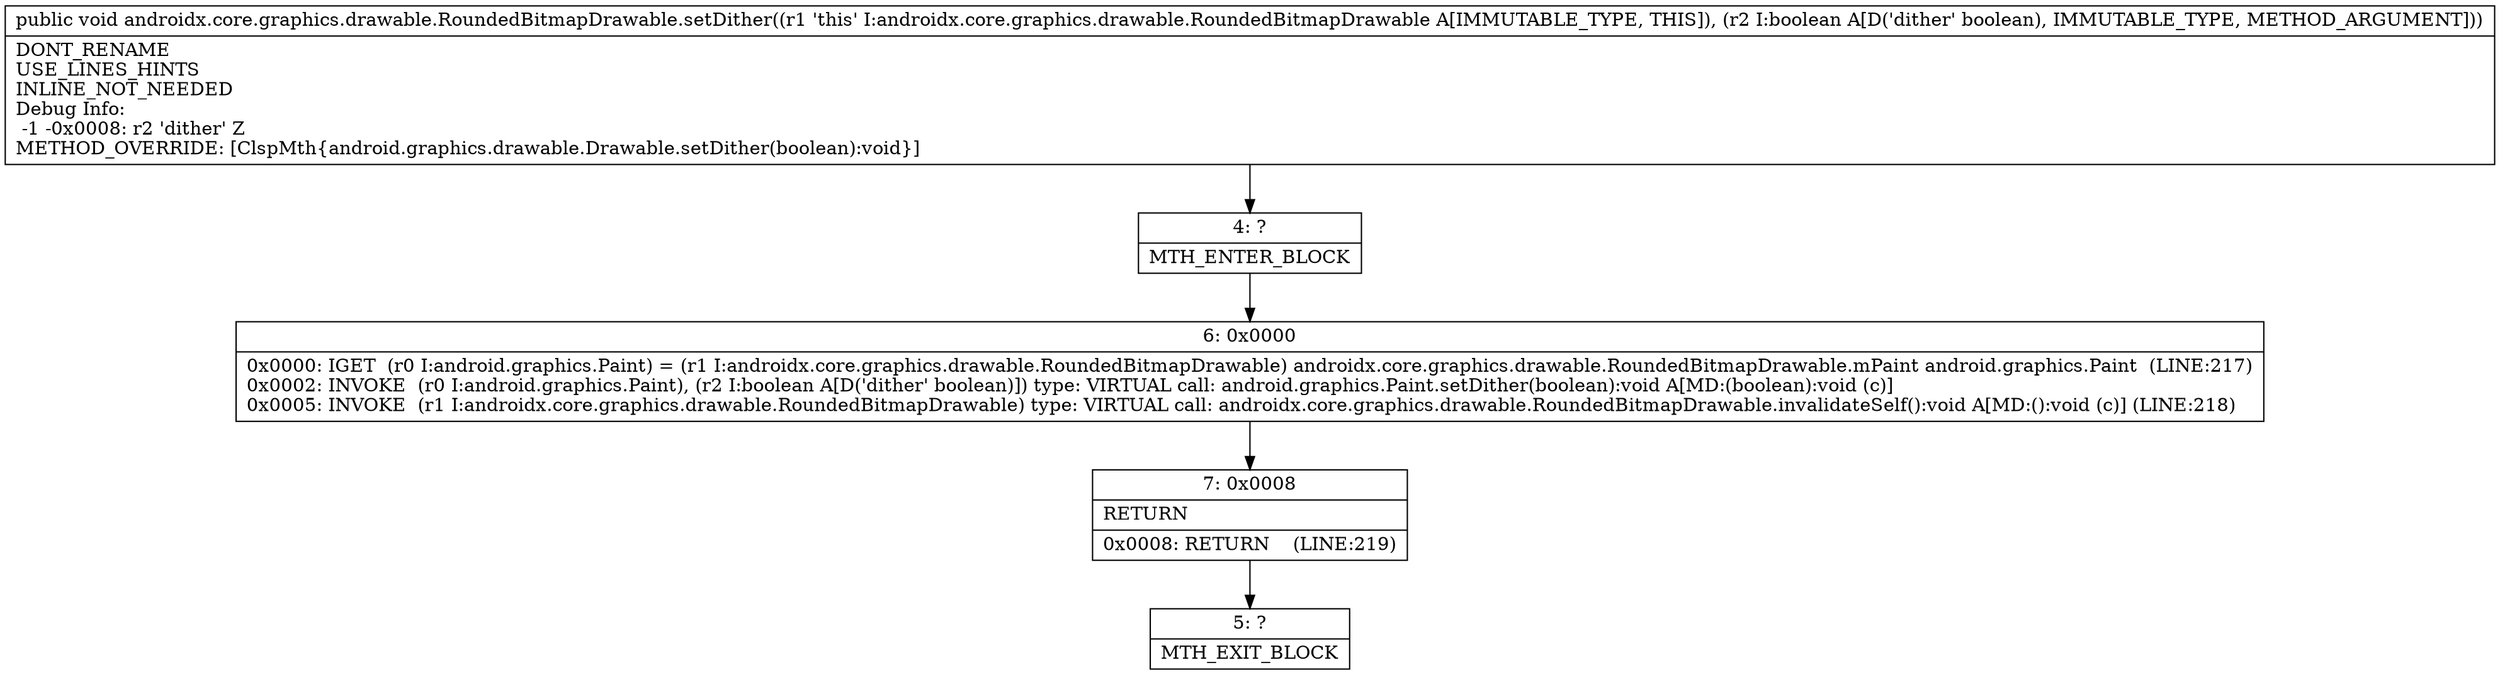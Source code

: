 digraph "CFG forandroidx.core.graphics.drawable.RoundedBitmapDrawable.setDither(Z)V" {
Node_4 [shape=record,label="{4\:\ ?|MTH_ENTER_BLOCK\l}"];
Node_6 [shape=record,label="{6\:\ 0x0000|0x0000: IGET  (r0 I:android.graphics.Paint) = (r1 I:androidx.core.graphics.drawable.RoundedBitmapDrawable) androidx.core.graphics.drawable.RoundedBitmapDrawable.mPaint android.graphics.Paint  (LINE:217)\l0x0002: INVOKE  (r0 I:android.graphics.Paint), (r2 I:boolean A[D('dither' boolean)]) type: VIRTUAL call: android.graphics.Paint.setDither(boolean):void A[MD:(boolean):void (c)]\l0x0005: INVOKE  (r1 I:androidx.core.graphics.drawable.RoundedBitmapDrawable) type: VIRTUAL call: androidx.core.graphics.drawable.RoundedBitmapDrawable.invalidateSelf():void A[MD:():void (c)] (LINE:218)\l}"];
Node_7 [shape=record,label="{7\:\ 0x0008|RETURN\l|0x0008: RETURN    (LINE:219)\l}"];
Node_5 [shape=record,label="{5\:\ ?|MTH_EXIT_BLOCK\l}"];
MethodNode[shape=record,label="{public void androidx.core.graphics.drawable.RoundedBitmapDrawable.setDither((r1 'this' I:androidx.core.graphics.drawable.RoundedBitmapDrawable A[IMMUTABLE_TYPE, THIS]), (r2 I:boolean A[D('dither' boolean), IMMUTABLE_TYPE, METHOD_ARGUMENT]))  | DONT_RENAME\lUSE_LINES_HINTS\lINLINE_NOT_NEEDED\lDebug Info:\l  \-1 \-0x0008: r2 'dither' Z\lMETHOD_OVERRIDE: [ClspMth\{android.graphics.drawable.Drawable.setDither(boolean):void\}]\l}"];
MethodNode -> Node_4;Node_4 -> Node_6;
Node_6 -> Node_7;
Node_7 -> Node_5;
}

